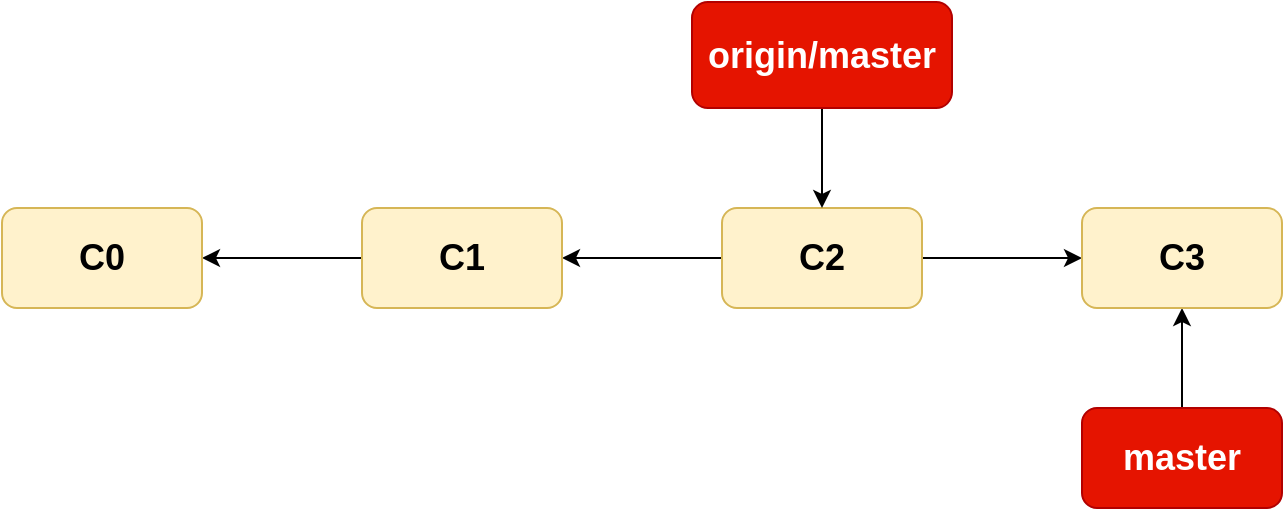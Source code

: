 <mxfile>
    <diagram id="Zphku5AM_jrOAezdSDCR" name="第 1 页">
        <mxGraphModel dx="990" dy="561" grid="1" gridSize="10" guides="1" tooltips="1" connect="1" arrows="1" fold="1" page="1" pageScale="1" pageWidth="827" pageHeight="1169" math="0" shadow="0">
            <root>
                <mxCell id="0"/>
                <mxCell id="1" parent="0"/>
                <mxCell id="6" value="" style="edgeStyle=none;html=1;fontSize=18;fontStyle=1;startArrow=classic;startFill=1;endArrow=none;endFill=0;" parent="1" source="3" target="5" edge="1">
                    <mxGeometry relative="1" as="geometry"/>
                </mxCell>
                <mxCell id="82" value="" style="edgeStyle=none;html=1;" parent="1" source="3" target="81" edge="1">
                    <mxGeometry relative="1" as="geometry"/>
                </mxCell>
                <mxCell id="3" value="C1" style="rounded=1;whiteSpace=wrap;html=1;fillColor=#fff2cc;strokeColor=#d6b656;fontSize=18;fontStyle=1" parent="1" vertex="1">
                    <mxGeometry x="230" y="340" width="100" height="50" as="geometry"/>
                </mxCell>
                <mxCell id="88" value="" style="edgeStyle=none;html=1;" edge="1" parent="1" source="5" target="87">
                    <mxGeometry relative="1" as="geometry"/>
                </mxCell>
                <mxCell id="5" value="C2" style="rounded=1;whiteSpace=wrap;html=1;fillColor=#fff2cc;strokeColor=#d6b656;fontSize=18;fontStyle=1" parent="1" vertex="1">
                    <mxGeometry x="410" y="340" width="100" height="50" as="geometry"/>
                </mxCell>
                <mxCell id="81" value="C0" style="rounded=1;whiteSpace=wrap;html=1;fillColor=#fff2cc;strokeColor=#d6b656;fontSize=18;fontStyle=1" parent="1" vertex="1">
                    <mxGeometry x="50" y="340" width="100" height="50" as="geometry"/>
                </mxCell>
                <mxCell id="84" value="" style="edgeStyle=none;html=1;" parent="1" source="83" target="5" edge="1">
                    <mxGeometry relative="1" as="geometry"/>
                </mxCell>
                <mxCell id="83" value="origin/master" style="rounded=1;whiteSpace=wrap;html=1;fillColor=#e51400;strokeColor=#B20000;fontColor=#ffffff;fontSize=18;fontStyle=1" parent="1" vertex="1">
                    <mxGeometry x="395" y="237" width="130" height="53" as="geometry"/>
                </mxCell>
                <mxCell id="89" value="" style="edgeStyle=none;html=1;" edge="1" parent="1" source="85" target="87">
                    <mxGeometry relative="1" as="geometry"/>
                </mxCell>
                <mxCell id="85" value="master" style="rounded=1;whiteSpace=wrap;html=1;fillColor=#e51400;strokeColor=#B20000;fontColor=#ffffff;fontSize=18;fontStyle=1" parent="1" vertex="1">
                    <mxGeometry x="590" y="440" width="100" height="50" as="geometry"/>
                </mxCell>
                <mxCell id="87" value="C3" style="rounded=1;whiteSpace=wrap;html=1;fillColor=#fff2cc;strokeColor=#d6b656;fontSize=18;fontStyle=1" vertex="1" parent="1">
                    <mxGeometry x="590" y="340" width="100" height="50" as="geometry"/>
                </mxCell>
            </root>
        </mxGraphModel>
    </diagram>
</mxfile>
